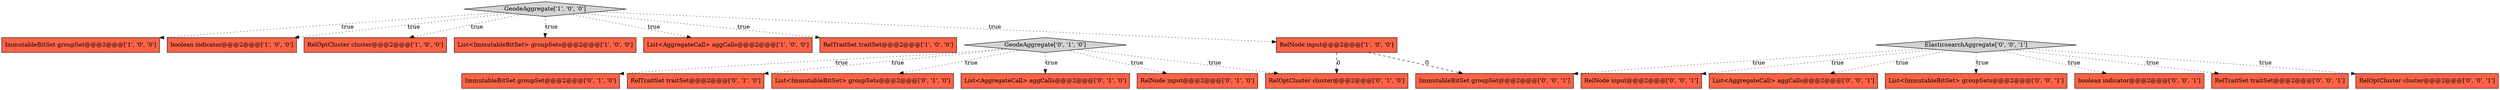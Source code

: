 digraph {
1 [style = filled, label = "GeodeAggregate['1', '0', '0']", fillcolor = lightgray, shape = diamond image = "AAA0AAABBB1BBB"];
12 [style = filled, label = "List<AggregateCall> aggCalls@@@2@@@['0', '1', '0']", fillcolor = tomato, shape = box image = "AAA0AAABBB2BBB"];
16 [style = filled, label = "RelNode input@@@2@@@['0', '0', '1']", fillcolor = tomato, shape = box image = "AAA0AAABBB3BBB"];
10 [style = filled, label = "RelNode input@@@2@@@['0', '1', '0']", fillcolor = tomato, shape = box image = "AAA0AAABBB2BBB"];
3 [style = filled, label = "ImmutableBitSet groupSet@@@2@@@['1', '0', '0']", fillcolor = tomato, shape = box image = "AAA0AAABBB1BBB"];
14 [style = filled, label = "RelOptCluster cluster@@@2@@@['0', '1', '0']", fillcolor = tomato, shape = box image = "AAA1AAABBB2BBB"];
21 [style = filled, label = "ElasticsearchAggregate['0', '0', '1']", fillcolor = lightgray, shape = diamond image = "AAA0AAABBB3BBB"];
9 [style = filled, label = "ImmutableBitSet groupSet@@@2@@@['0', '1', '0']", fillcolor = tomato, shape = box image = "AAA0AAABBB2BBB"];
19 [style = filled, label = "List<AggregateCall> aggCalls@@@2@@@['0', '0', '1']", fillcolor = tomato, shape = box image = "AAA0AAABBB3BBB"];
17 [style = filled, label = "List<ImmutableBitSet> groupSets@@@2@@@['0', '0', '1']", fillcolor = tomato, shape = box image = "AAA0AAABBB3BBB"];
18 [style = filled, label = "boolean indicator@@@2@@@['0', '0', '1']", fillcolor = tomato, shape = box image = "AAA0AAABBB3BBB"];
0 [style = filled, label = "boolean indicator@@@2@@@['1', '0', '0']", fillcolor = tomato, shape = box image = "AAA0AAABBB1BBB"];
2 [style = filled, label = "RelOptCluster cluster@@@2@@@['1', '0', '0']", fillcolor = tomato, shape = box image = "AAA0AAABBB1BBB"];
20 [style = filled, label = "RelTraitSet traitSet@@@2@@@['0', '0', '1']", fillcolor = tomato, shape = box image = "AAA0AAABBB3BBB"];
11 [style = filled, label = "RelTraitSet traitSet@@@2@@@['0', '1', '0']", fillcolor = tomato, shape = box image = "AAA0AAABBB2BBB"];
13 [style = filled, label = "List<ImmutableBitSet> groupSets@@@2@@@['0', '1', '0']", fillcolor = tomato, shape = box image = "AAA0AAABBB2BBB"];
6 [style = filled, label = "List<ImmutableBitSet> groupSets@@@2@@@['1', '0', '0']", fillcolor = tomato, shape = box image = "AAA0AAABBB1BBB"];
15 [style = filled, label = "RelOptCluster cluster@@@2@@@['0', '0', '1']", fillcolor = tomato, shape = box image = "AAA0AAABBB3BBB"];
8 [style = filled, label = "GeodeAggregate['0', '1', '0']", fillcolor = lightgray, shape = diamond image = "AAA0AAABBB2BBB"];
4 [style = filled, label = "List<AggregateCall> aggCalls@@@2@@@['1', '0', '0']", fillcolor = tomato, shape = box image = "AAA0AAABBB1BBB"];
5 [style = filled, label = "RelTraitSet traitSet@@@2@@@['1', '0', '0']", fillcolor = tomato, shape = box image = "AAA0AAABBB1BBB"];
7 [style = filled, label = "RelNode input@@@2@@@['1', '0', '0']", fillcolor = tomato, shape = box image = "AAA1AAABBB1BBB"];
22 [style = filled, label = "ImmutableBitSet groupSet@@@2@@@['0', '0', '1']", fillcolor = tomato, shape = box image = "AAA0AAABBB3BBB"];
21->20 [style = dotted, label="true"];
21->15 [style = dotted, label="true"];
21->18 [style = dotted, label="true"];
7->14 [style = dashed, label="0"];
21->22 [style = dotted, label="true"];
21->17 [style = dotted, label="true"];
1->4 [style = dotted, label="true"];
8->10 [style = dotted, label="true"];
1->3 [style = dotted, label="true"];
1->7 [style = dotted, label="true"];
8->12 [style = dotted, label="true"];
21->19 [style = dotted, label="true"];
8->14 [style = dotted, label="true"];
8->11 [style = dotted, label="true"];
1->6 [style = dotted, label="true"];
8->13 [style = dotted, label="true"];
1->0 [style = dotted, label="true"];
8->9 [style = dotted, label="true"];
21->16 [style = dotted, label="true"];
1->2 [style = dotted, label="true"];
7->22 [style = dashed, label="0"];
1->5 [style = dotted, label="true"];
}
